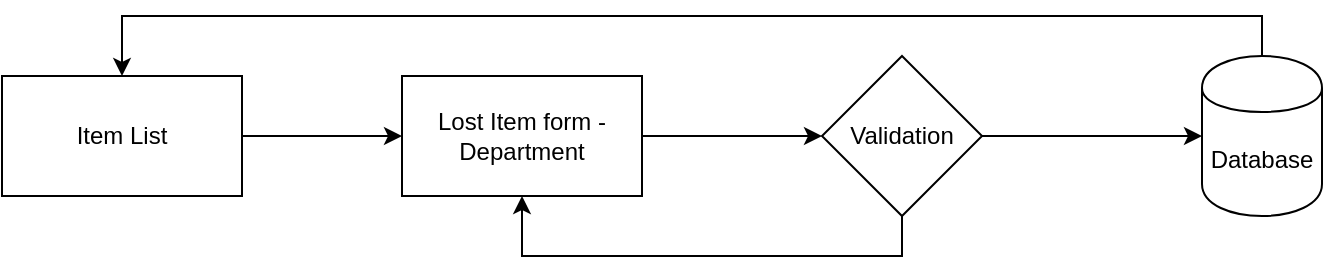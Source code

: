 <mxfile version="12.3.2" type="device" pages="1"><diagram id="PM5xkwdyhiefBMFHlauf" name="Page-1"><mxGraphModel dx="846" dy="494" grid="0" gridSize="10" guides="1" tooltips="1" connect="1" arrows="1" fold="1" page="1" pageScale="1" pageWidth="850" pageHeight="1100" math="0" shadow="0"><root><mxCell id="0"/><mxCell id="1" parent="0"/><mxCell id="6S9EHwURwv_836AJZHxv-5" style="edgeStyle=orthogonalEdgeStyle;rounded=0;orthogonalLoop=1;jettySize=auto;html=1;exitX=1;exitY=0.5;exitDx=0;exitDy=0;entryX=0;entryY=0.5;entryDx=0;entryDy=0;" edge="1" parent="1" source="6S9EHwURwv_836AJZHxv-1" target="6S9EHwURwv_836AJZHxv-2"><mxGeometry relative="1" as="geometry"/></mxCell><mxCell id="6S9EHwURwv_836AJZHxv-1" value="Item List" style="rounded=0;whiteSpace=wrap;html=1;" vertex="1" parent="1"><mxGeometry x="120" y="160" width="120" height="60" as="geometry"/></mxCell><mxCell id="6S9EHwURwv_836AJZHxv-6" style="edgeStyle=orthogonalEdgeStyle;rounded=0;orthogonalLoop=1;jettySize=auto;html=1;exitX=1;exitY=0.5;exitDx=0;exitDy=0;entryX=0;entryY=0.5;entryDx=0;entryDy=0;" edge="1" parent="1" source="6S9EHwURwv_836AJZHxv-2" target="6S9EHwURwv_836AJZHxv-3"><mxGeometry relative="1" as="geometry"/></mxCell><mxCell id="6S9EHwURwv_836AJZHxv-2" value="Lost&amp;nbsp;Item form - Department" style="rounded=0;whiteSpace=wrap;html=1;" vertex="1" parent="1"><mxGeometry x="320" y="160" width="120" height="60" as="geometry"/></mxCell><mxCell id="6S9EHwURwv_836AJZHxv-7" style="edgeStyle=orthogonalEdgeStyle;rounded=0;orthogonalLoop=1;jettySize=auto;html=1;exitX=1;exitY=0.5;exitDx=0;exitDy=0;entryX=0;entryY=0.5;entryDx=0;entryDy=0;" edge="1" parent="1" source="6S9EHwURwv_836AJZHxv-3" target="6S9EHwURwv_836AJZHxv-4"><mxGeometry relative="1" as="geometry"/></mxCell><mxCell id="6S9EHwURwv_836AJZHxv-8" style="edgeStyle=orthogonalEdgeStyle;rounded=0;orthogonalLoop=1;jettySize=auto;html=1;exitX=0.5;exitY=1;exitDx=0;exitDy=0;entryX=0.5;entryY=1;entryDx=0;entryDy=0;" edge="1" parent="1" source="6S9EHwURwv_836AJZHxv-3" target="6S9EHwURwv_836AJZHxv-2"><mxGeometry relative="1" as="geometry"/></mxCell><mxCell id="6S9EHwURwv_836AJZHxv-3" value="Validation" style="rhombus;whiteSpace=wrap;html=1;" vertex="1" parent="1"><mxGeometry x="530" y="150" width="80" height="80" as="geometry"/></mxCell><mxCell id="6S9EHwURwv_836AJZHxv-9" style="edgeStyle=orthogonalEdgeStyle;rounded=0;orthogonalLoop=1;jettySize=auto;html=1;exitX=0.5;exitY=0;exitDx=0;exitDy=0;entryX=0.5;entryY=0;entryDx=0;entryDy=0;" edge="1" parent="1" source="6S9EHwURwv_836AJZHxv-4" target="6S9EHwURwv_836AJZHxv-1"><mxGeometry relative="1" as="geometry"/></mxCell><mxCell id="6S9EHwURwv_836AJZHxv-4" value="Database" style="shape=cylinder;whiteSpace=wrap;html=1;boundedLbl=1;backgroundOutline=1;" vertex="1" parent="1"><mxGeometry x="720" y="150" width="60" height="80" as="geometry"/></mxCell></root></mxGraphModel></diagram></mxfile>